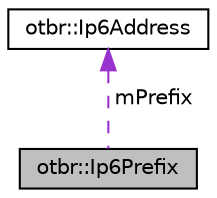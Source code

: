 digraph "otbr::Ip6Prefix"
{
  edge [fontname="Helvetica",fontsize="10",labelfontname="Helvetica",labelfontsize="10"];
  node [fontname="Helvetica",fontsize="10",shape=record];
  Node1 [label="otbr::Ip6Prefix",height=0.2,width=0.4,color="black", fillcolor="grey75", style="filled", fontcolor="black"];
  Node2 -> Node1 [dir="back",color="darkorchid3",fontsize="10",style="dashed",label=" mPrefix" ,fontname="Helvetica"];
  Node2 [label="otbr::Ip6Address",height=0.2,width=0.4,color="black", fillcolor="white", style="filled",URL="$d2/dfe/classotbr_1_1Ip6Address.html",tooltip="This class implements the Ipv6 address functionality. "];
}
